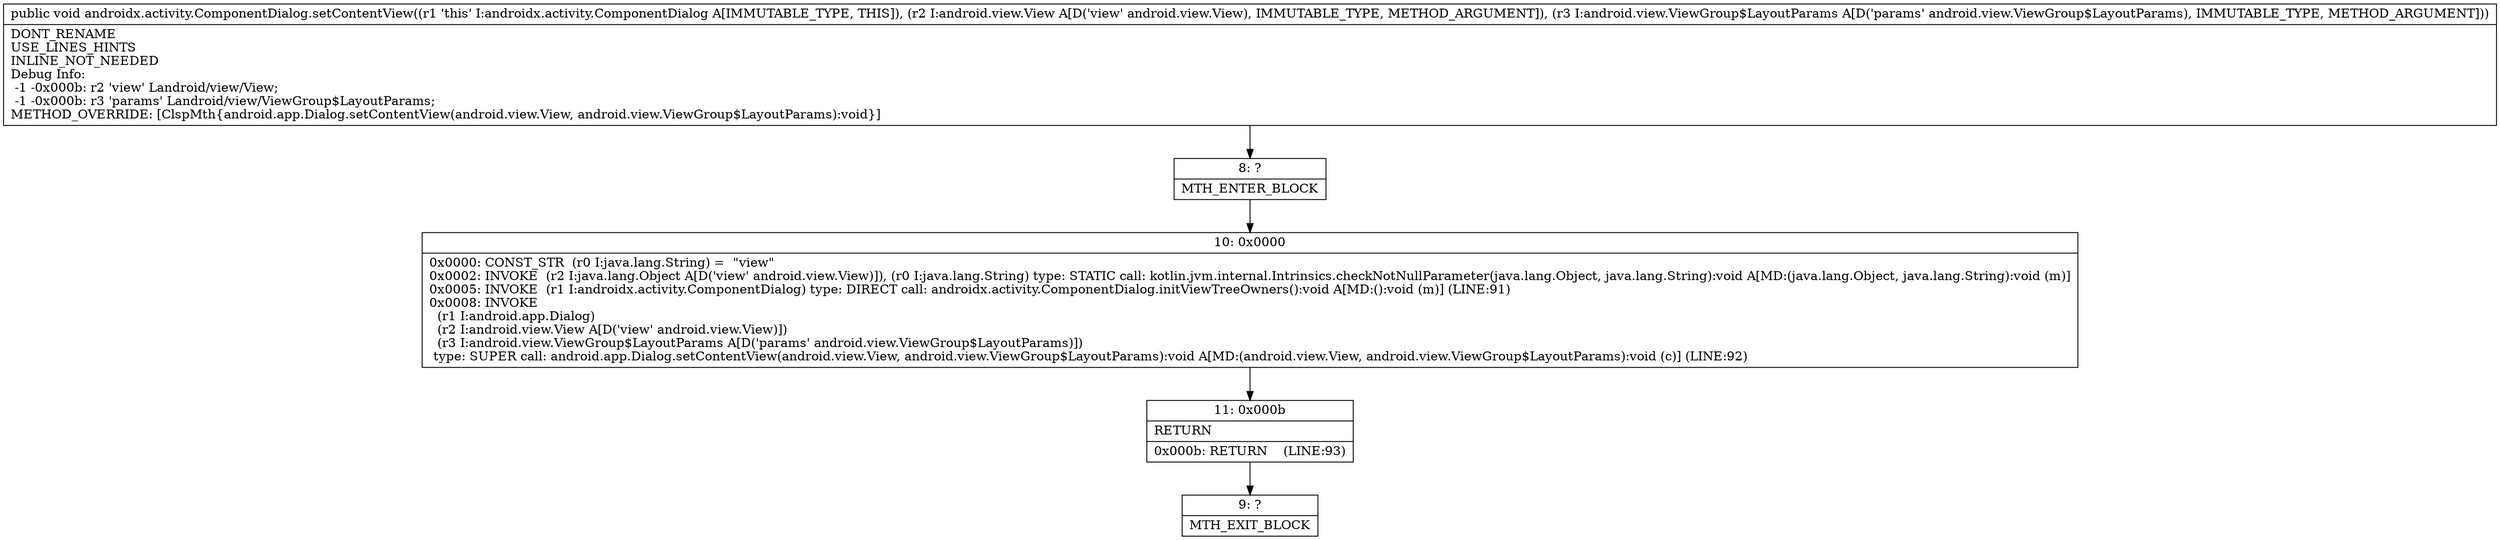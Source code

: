 digraph "CFG forandroidx.activity.ComponentDialog.setContentView(Landroid\/view\/View;Landroid\/view\/ViewGroup$LayoutParams;)V" {
Node_8 [shape=record,label="{8\:\ ?|MTH_ENTER_BLOCK\l}"];
Node_10 [shape=record,label="{10\:\ 0x0000|0x0000: CONST_STR  (r0 I:java.lang.String) =  \"view\" \l0x0002: INVOKE  (r2 I:java.lang.Object A[D('view' android.view.View)]), (r0 I:java.lang.String) type: STATIC call: kotlin.jvm.internal.Intrinsics.checkNotNullParameter(java.lang.Object, java.lang.String):void A[MD:(java.lang.Object, java.lang.String):void (m)]\l0x0005: INVOKE  (r1 I:androidx.activity.ComponentDialog) type: DIRECT call: androidx.activity.ComponentDialog.initViewTreeOwners():void A[MD:():void (m)] (LINE:91)\l0x0008: INVOKE  \l  (r1 I:android.app.Dialog)\l  (r2 I:android.view.View A[D('view' android.view.View)])\l  (r3 I:android.view.ViewGroup$LayoutParams A[D('params' android.view.ViewGroup$LayoutParams)])\l type: SUPER call: android.app.Dialog.setContentView(android.view.View, android.view.ViewGroup$LayoutParams):void A[MD:(android.view.View, android.view.ViewGroup$LayoutParams):void (c)] (LINE:92)\l}"];
Node_11 [shape=record,label="{11\:\ 0x000b|RETURN\l|0x000b: RETURN    (LINE:93)\l}"];
Node_9 [shape=record,label="{9\:\ ?|MTH_EXIT_BLOCK\l}"];
MethodNode[shape=record,label="{public void androidx.activity.ComponentDialog.setContentView((r1 'this' I:androidx.activity.ComponentDialog A[IMMUTABLE_TYPE, THIS]), (r2 I:android.view.View A[D('view' android.view.View), IMMUTABLE_TYPE, METHOD_ARGUMENT]), (r3 I:android.view.ViewGroup$LayoutParams A[D('params' android.view.ViewGroup$LayoutParams), IMMUTABLE_TYPE, METHOD_ARGUMENT]))  | DONT_RENAME\lUSE_LINES_HINTS\lINLINE_NOT_NEEDED\lDebug Info:\l  \-1 \-0x000b: r2 'view' Landroid\/view\/View;\l  \-1 \-0x000b: r3 'params' Landroid\/view\/ViewGroup$LayoutParams;\lMETHOD_OVERRIDE: [ClspMth\{android.app.Dialog.setContentView(android.view.View, android.view.ViewGroup$LayoutParams):void\}]\l}"];
MethodNode -> Node_8;Node_8 -> Node_10;
Node_10 -> Node_11;
Node_11 -> Node_9;
}

